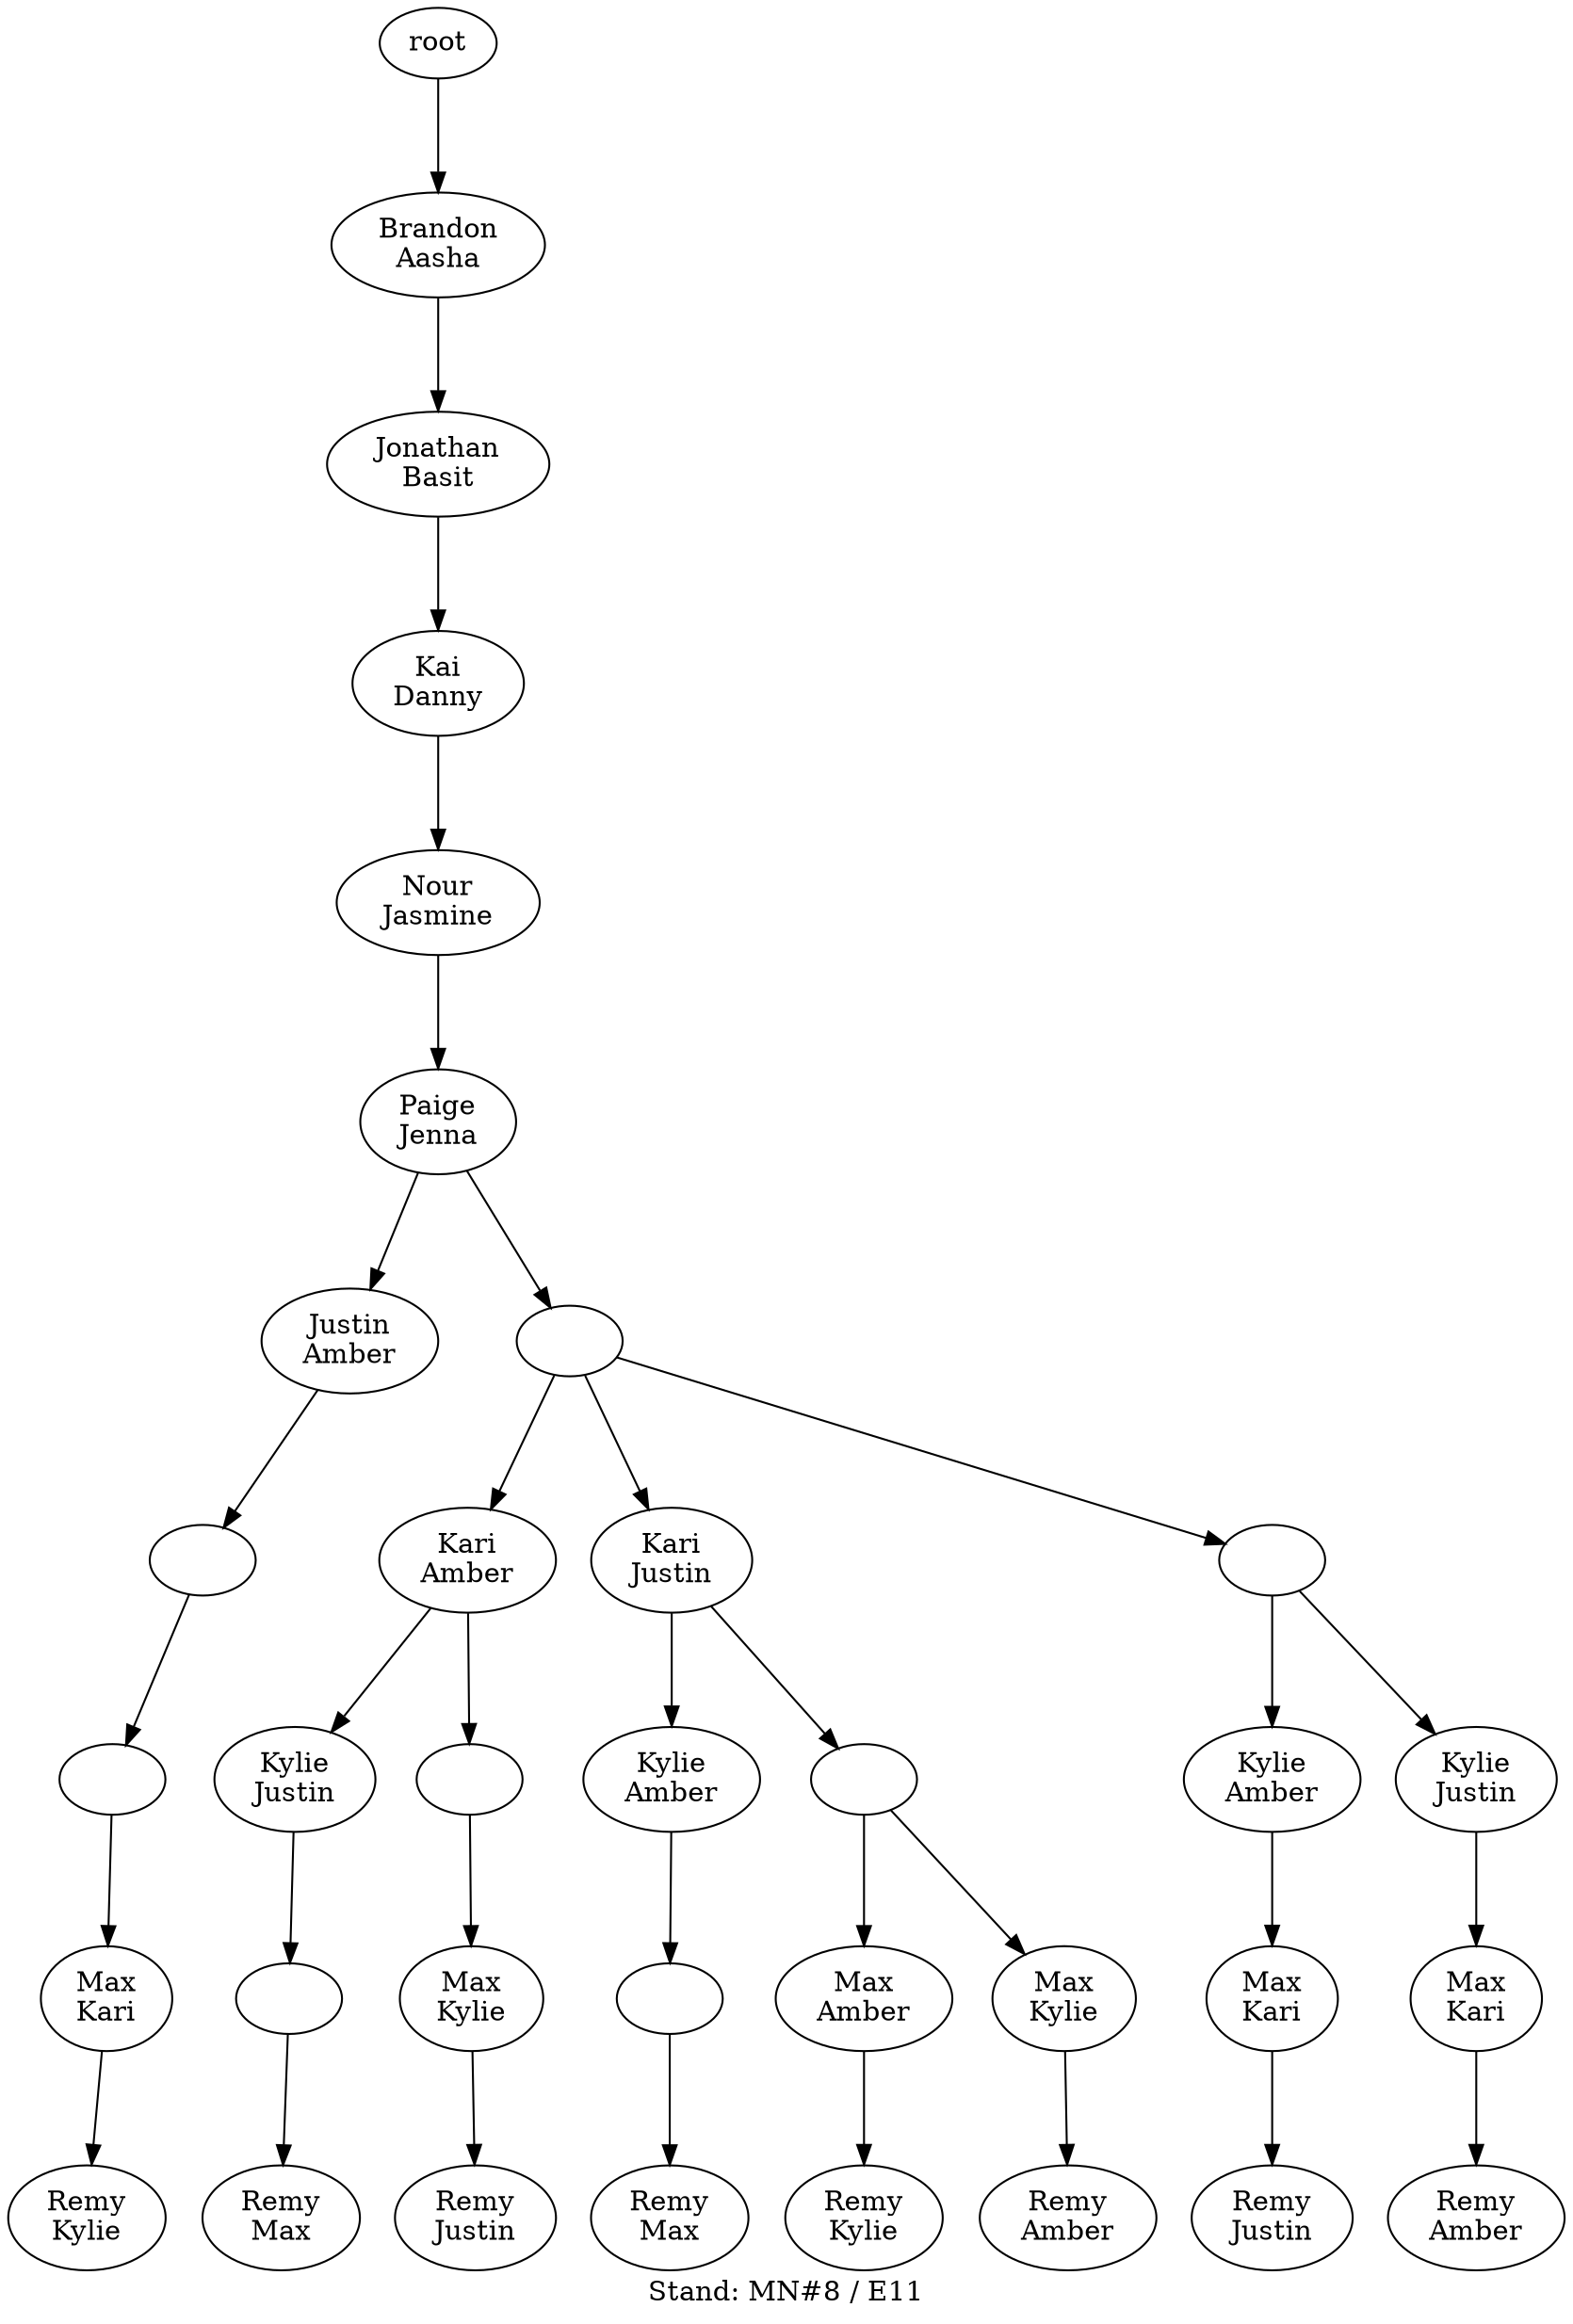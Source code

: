 digraph D { labelloc="b"; label="Stand: MN#8 / E11"; ranksep=0.8;
"root/0"[label="Brandon\nAasha"]
"root" -> "root/0";
"root/0/2"[label="Jonathan\nBasit"]
"root/0" -> "root/0/2";
"root/0/2/4"[label="Kai\nDanny"]
"root/0/2" -> "root/0/2/4";
"root/0/2/4/5"[label="Nour\nJasmine"]
"root/0/2/4" -> "root/0/2/4/5";
"root/0/2/4/5/6"[label="Paige\nJenna"]
"root/0/2/4/5" -> "root/0/2/4/5/6";
"root/0/2/4/5/6/1"[label="Justin\nAmber"]
"root/0/2/4/5/6" -> "root/0/2/4/5/6/1";
"root/0/2/4/5/6/1/255"[label=""]
"root/0/2/4/5/6/1" -> "root/0/2/4/5/6/1/255";
"root/0/2/4/5/6/1/255/255"[label=""]
"root/0/2/4/5/6/1/255" -> "root/0/2/4/5/6/1/255/255";
"root/0/2/4/5/6/1/255/255/10"[label="Max\nKari"]
"root/0/2/4/5/6/1/255/255" -> "root/0/2/4/5/6/1/255/255/10";
"root/0/2/4/5/6/1/255/255/10/11"[label="Remy\nKylie"]
"root/0/2/4/5/6/1/255/255/10" -> "root/0/2/4/5/6/1/255/255/10/11";
"root/0/2/4/5/6/255"[label=""]
"root/0/2/4/5/6" -> "root/0/2/4/5/6/255";
"root/0/2/4/5/6/255/1"[label="Kari\nAmber"]
"root/0/2/4/5/6/255" -> "root/0/2/4/5/6/255/1";
"root/0/2/4/5/6/255/1/8"[label="Kylie\nJustin"]
"root/0/2/4/5/6/255/1" -> "root/0/2/4/5/6/255/1/8";
"root/0/2/4/5/6/255/1/8/255"[label=""]
"root/0/2/4/5/6/255/1/8" -> "root/0/2/4/5/6/255/1/8/255";
"root/0/2/4/5/6/255/1/8/255/12"[label="Remy\nMax"]
"root/0/2/4/5/6/255/1/8/255" -> "root/0/2/4/5/6/255/1/8/255/12";
"root/0/2/4/5/6/255/8"[label="Kari\nJustin"]
"root/0/2/4/5/6/255" -> "root/0/2/4/5/6/255/8";
"root/0/2/4/5/6/255/8/1"[label="Kylie\nAmber"]
"root/0/2/4/5/6/255/8" -> "root/0/2/4/5/6/255/8/1";
"root/0/2/4/5/6/255/8/1/255"[label=""]
"root/0/2/4/5/6/255/8/1" -> "root/0/2/4/5/6/255/8/1/255";
"root/0/2/4/5/6/255/8/1/255/12"[label="Remy\nMax"]
"root/0/2/4/5/6/255/8/1/255" -> "root/0/2/4/5/6/255/8/1/255/12";
"root/0/2/4/5/6/255/8/255"[label=""]
"root/0/2/4/5/6/255/8" -> "root/0/2/4/5/6/255/8/255";
"root/0/2/4/5/6/255/8/255/1"[label="Max\nAmber"]
"root/0/2/4/5/6/255/8/255" -> "root/0/2/4/5/6/255/8/255/1";
"root/0/2/4/5/6/255/8/255/1/11"[label="Remy\nKylie"]
"root/0/2/4/5/6/255/8/255/1" -> "root/0/2/4/5/6/255/8/255/1/11";
"root/0/2/4/5/6/255/1/255"[label=""]
"root/0/2/4/5/6/255/1" -> "root/0/2/4/5/6/255/1/255";
"root/0/2/4/5/6/255/1/255/11"[label="Max\nKylie"]
"root/0/2/4/5/6/255/1/255" -> "root/0/2/4/5/6/255/1/255/11";
"root/0/2/4/5/6/255/1/255/11/8"[label="Remy\nJustin"]
"root/0/2/4/5/6/255/1/255/11" -> "root/0/2/4/5/6/255/1/255/11/8";
"root/0/2/4/5/6/255/8/255/11"[label="Max\nKylie"]
"root/0/2/4/5/6/255/8/255" -> "root/0/2/4/5/6/255/8/255/11";
"root/0/2/4/5/6/255/8/255/11/1"[label="Remy\nAmber"]
"root/0/2/4/5/6/255/8/255/11" -> "root/0/2/4/5/6/255/8/255/11/1";
"root/0/2/4/5/6/255/255"[label=""]
"root/0/2/4/5/6/255" -> "root/0/2/4/5/6/255/255";
"root/0/2/4/5/6/255/255/1"[label="Kylie\nAmber"]
"root/0/2/4/5/6/255/255" -> "root/0/2/4/5/6/255/255/1";
"root/0/2/4/5/6/255/255/1/10"[label="Max\nKari"]
"root/0/2/4/5/6/255/255/1" -> "root/0/2/4/5/6/255/255/1/10";
"root/0/2/4/5/6/255/255/1/10/8"[label="Remy\nJustin"]
"root/0/2/4/5/6/255/255/1/10" -> "root/0/2/4/5/6/255/255/1/10/8";
"root/0/2/4/5/6/255/255/8"[label="Kylie\nJustin"]
"root/0/2/4/5/6/255/255" -> "root/0/2/4/5/6/255/255/8";
"root/0/2/4/5/6/255/255/8/10"[label="Max\nKari"]
"root/0/2/4/5/6/255/255/8" -> "root/0/2/4/5/6/255/255/8/10";
"root/0/2/4/5/6/255/255/8/10/1"[label="Remy\nAmber"]
"root/0/2/4/5/6/255/255/8/10" -> "root/0/2/4/5/6/255/255/8/10/1";
}
